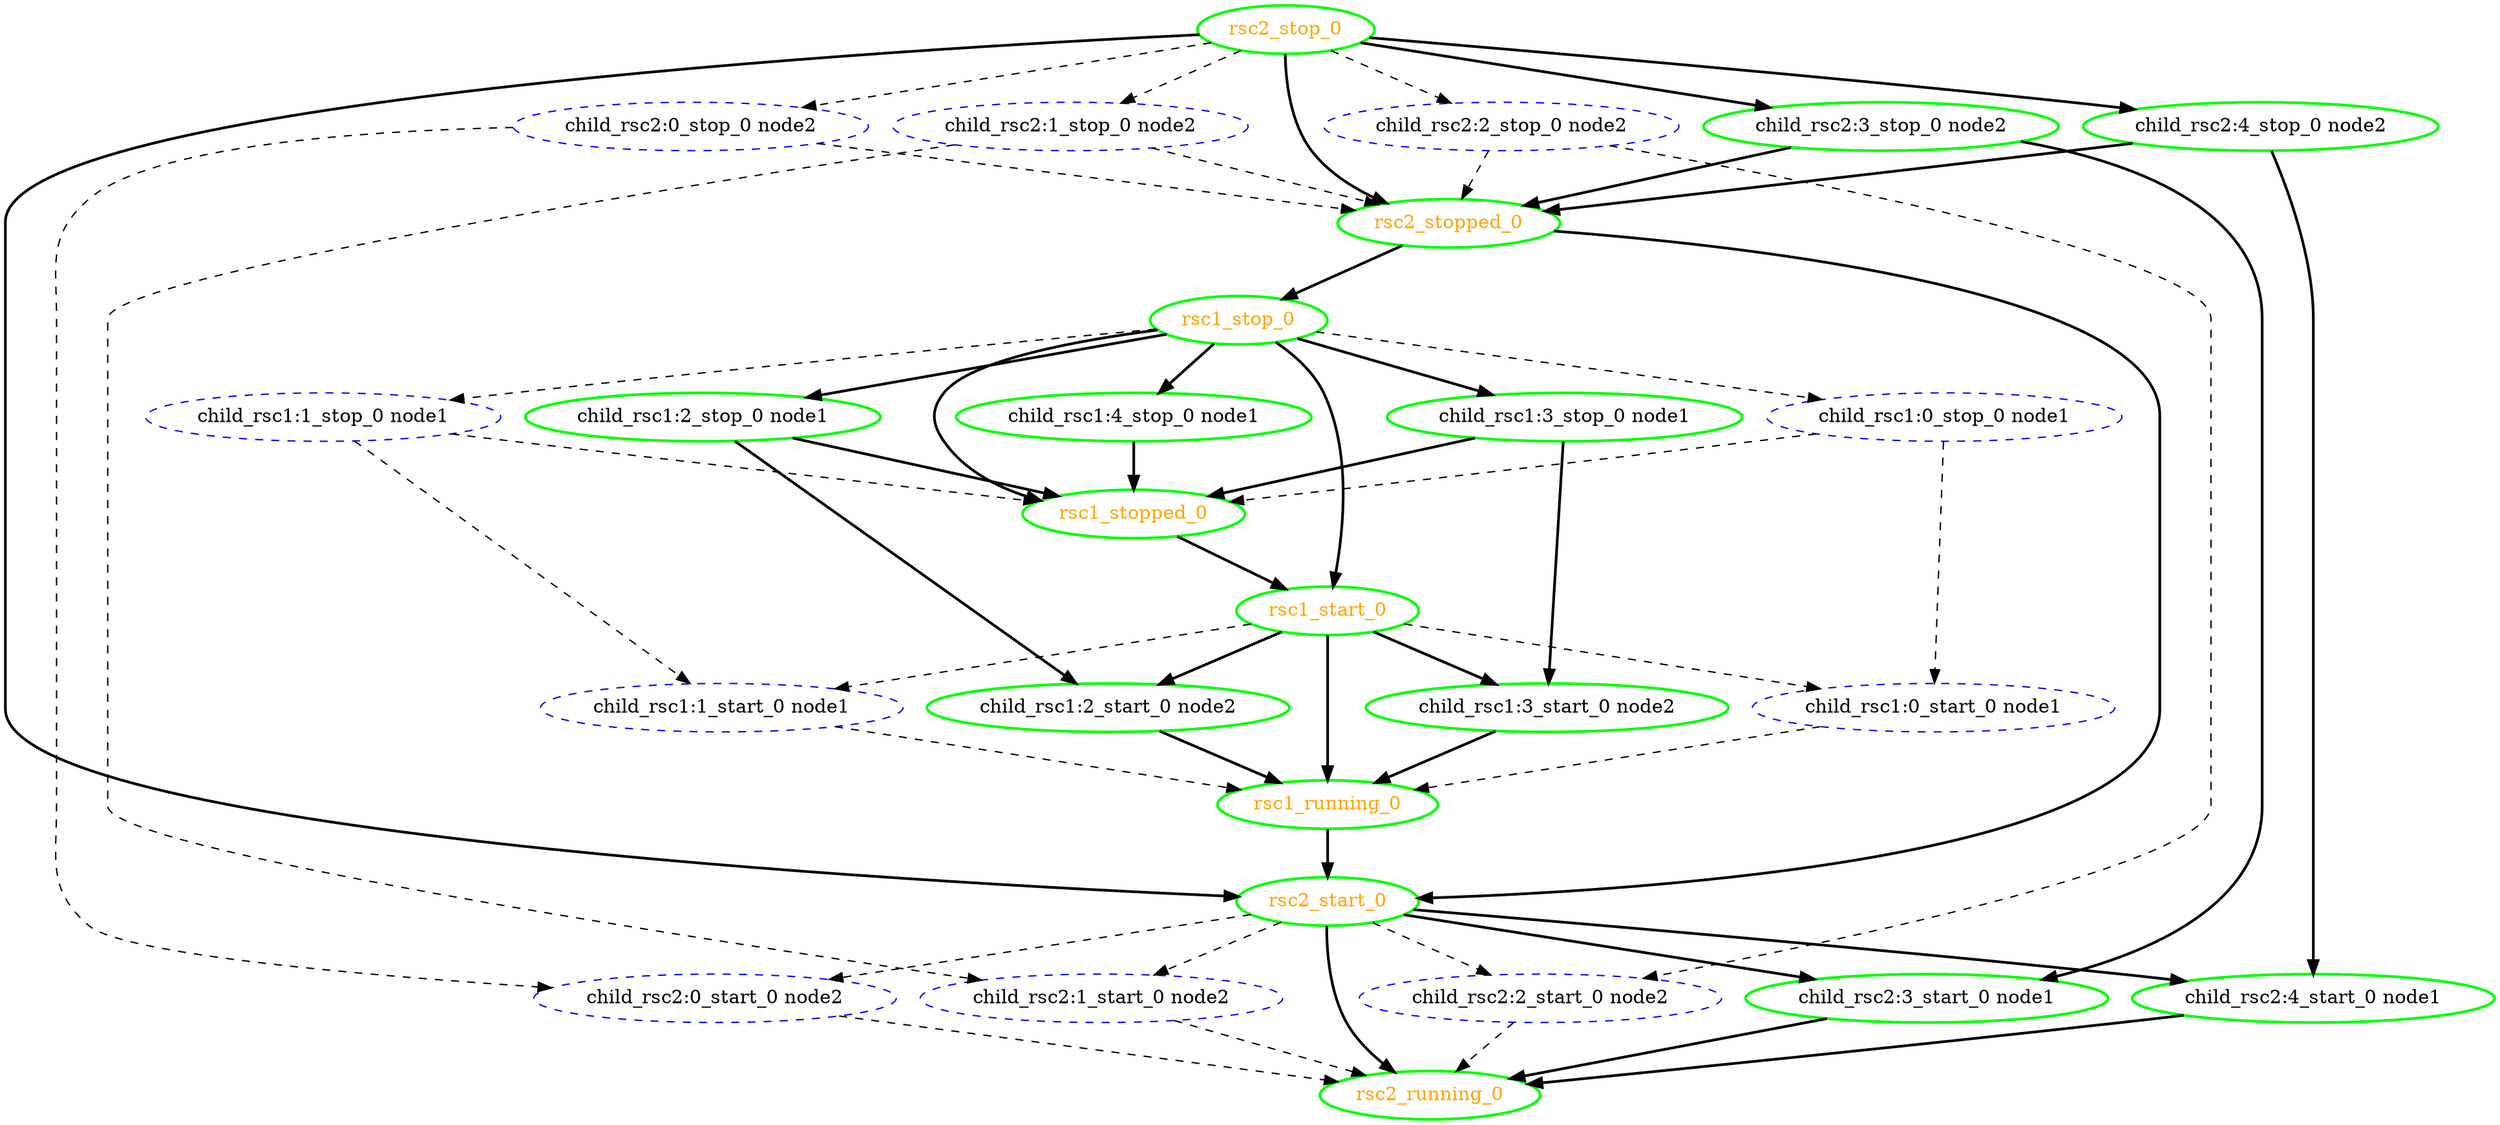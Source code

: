 digraph "g" {
	size = "30,30"
"child_rsc1:0_stop_0 node1" [ style="dashed" color="blue" fontcolor="black" ]
"child_rsc1:0_start_0 node1" [ style="dashed" color="blue" fontcolor="black" ]
"child_rsc1:1_stop_0 node1" [ style="dashed" color="blue" fontcolor="black" ]
"child_rsc1:1_start_0 node1" [ style="dashed" color="blue" fontcolor="black" ]
"child_rsc1:2_stop_0 node1" [ style=bold color="green" fontcolor="black" ]
"child_rsc1:2_start_0 node2" [ style=bold color="green" fontcolor="black" ]
"child_rsc1:3_stop_0 node1" [ style=bold color="green" fontcolor="black" ]
"child_rsc1:3_start_0 node2" [ style=bold color="green" fontcolor="black" ]
"child_rsc1:4_stop_0 node1" [ style=bold color="green" fontcolor="black" ]
"rsc1_start_0" [ style=bold color="green" fontcolor="orange" ]
"rsc1_running_0" [ style=bold color="green" fontcolor="orange" ]
"rsc1_stop_0" [ style=bold color="green" fontcolor="orange" ]
"rsc1_stopped_0" [ style=bold color="green" fontcolor="orange" ]
"child_rsc2:0_stop_0 node2" [ style="dashed" color="blue" fontcolor="black" ]
"child_rsc2:0_start_0 node2" [ style="dashed" color="blue" fontcolor="black" ]
"child_rsc2:1_stop_0 node2" [ style="dashed" color="blue" fontcolor="black" ]
"child_rsc2:1_start_0 node2" [ style="dashed" color="blue" fontcolor="black" ]
"child_rsc2:2_stop_0 node2" [ style="dashed" color="blue" fontcolor="black" ]
"child_rsc2:2_start_0 node2" [ style="dashed" color="blue" fontcolor="black" ]
"child_rsc2:3_stop_0 node2" [ style=bold color="green" fontcolor="black" ]
"child_rsc2:3_start_0 node1" [ style=bold color="green" fontcolor="black" ]
"child_rsc2:4_stop_0 node2" [ style=bold color="green" fontcolor="black" ]
"child_rsc2:4_start_0 node1" [ style=bold color="green" fontcolor="black" ]
"rsc2_start_0" [ style=bold color="green" fontcolor="orange" ]
"rsc2_running_0" [ style=bold color="green" fontcolor="orange" ]
"rsc2_stop_0" [ style=bold color="green" fontcolor="orange" ]
"rsc2_stopped_0" [ style=bold color="green" fontcolor="orange" ]
"rsc1_stop_0" -> "child_rsc1:0_stop_0 node1" [ style = dashed]
"child_rsc1:0_stop_0 node1" -> "child_rsc1:0_start_0 node1" [ style = dashed]
"rsc1_start_0" -> "child_rsc1:0_start_0 node1" [ style = dashed]
"rsc1_stop_0" -> "child_rsc1:1_stop_0 node1" [ style = dashed]
"child_rsc1:1_stop_0 node1" -> "child_rsc1:1_start_0 node1" [ style = dashed]
"rsc1_start_0" -> "child_rsc1:1_start_0 node1" [ style = dashed]
"rsc1_stop_0" -> "child_rsc1:2_stop_0 node1" [ style = bold]
"child_rsc1:2_stop_0 node1" -> "child_rsc1:2_start_0 node2" [ style = bold]
"rsc1_start_0" -> "child_rsc1:2_start_0 node2" [ style = bold]
"rsc1_stop_0" -> "child_rsc1:3_stop_0 node1" [ style = bold]
"child_rsc1:3_stop_0 node1" -> "child_rsc1:3_start_0 node2" [ style = bold]
"rsc1_start_0" -> "child_rsc1:3_start_0 node2" [ style = bold]
"rsc1_stop_0" -> "child_rsc1:4_stop_0 node1" [ style = bold]
"rsc1_stop_0" -> "rsc1_start_0" [ style = bold]
"rsc1_stopped_0" -> "rsc1_start_0" [ style = bold]
"child_rsc1:0_start_0 node1" -> "rsc1_running_0" [ style = dashed]
"child_rsc1:1_start_0 node1" -> "rsc1_running_0" [ style = dashed]
"child_rsc1:2_start_0 node2" -> "rsc1_running_0" [ style = bold]
"child_rsc1:3_start_0 node2" -> "rsc1_running_0" [ style = bold]
"rsc1_start_0" -> "rsc1_running_0" [ style = bold]
"rsc2_stopped_0" -> "rsc1_stop_0" [ style = bold]
"child_rsc1:0_stop_0 node1" -> "rsc1_stopped_0" [ style = dashed]
"child_rsc1:1_stop_0 node1" -> "rsc1_stopped_0" [ style = dashed]
"child_rsc1:2_stop_0 node1" -> "rsc1_stopped_0" [ style = bold]
"child_rsc1:3_stop_0 node1" -> "rsc1_stopped_0" [ style = bold]
"child_rsc1:4_stop_0 node1" -> "rsc1_stopped_0" [ style = bold]
"rsc1_stop_0" -> "rsc1_stopped_0" [ style = bold]
"rsc2_stop_0" -> "child_rsc2:0_stop_0 node2" [ style = dashed]
"child_rsc2:0_stop_0 node2" -> "child_rsc2:0_start_0 node2" [ style = dashed]
"rsc2_start_0" -> "child_rsc2:0_start_0 node2" [ style = dashed]
"rsc2_stop_0" -> "child_rsc2:1_stop_0 node2" [ style = dashed]
"child_rsc2:1_stop_0 node2" -> "child_rsc2:1_start_0 node2" [ style = dashed]
"rsc2_start_0" -> "child_rsc2:1_start_0 node2" [ style = dashed]
"rsc2_stop_0" -> "child_rsc2:2_stop_0 node2" [ style = dashed]
"child_rsc2:2_stop_0 node2" -> "child_rsc2:2_start_0 node2" [ style = dashed]
"rsc2_start_0" -> "child_rsc2:2_start_0 node2" [ style = dashed]
"rsc2_stop_0" -> "child_rsc2:3_stop_0 node2" [ style = bold]
"child_rsc2:3_stop_0 node2" -> "child_rsc2:3_start_0 node1" [ style = bold]
"rsc2_start_0" -> "child_rsc2:3_start_0 node1" [ style = bold]
"rsc2_stop_0" -> "child_rsc2:4_stop_0 node2" [ style = bold]
"child_rsc2:4_stop_0 node2" -> "child_rsc2:4_start_0 node1" [ style = bold]
"rsc2_start_0" -> "child_rsc2:4_start_0 node1" [ style = bold]
"rsc1_running_0" -> "rsc2_start_0" [ style = bold]
"rsc2_stop_0" -> "rsc2_start_0" [ style = bold]
"rsc2_stopped_0" -> "rsc2_start_0" [ style = bold]
"child_rsc2:0_start_0 node2" -> "rsc2_running_0" [ style = dashed]
"child_rsc2:1_start_0 node2" -> "rsc2_running_0" [ style = dashed]
"child_rsc2:2_start_0 node2" -> "rsc2_running_0" [ style = dashed]
"child_rsc2:3_start_0 node1" -> "rsc2_running_0" [ style = bold]
"child_rsc2:4_start_0 node1" -> "rsc2_running_0" [ style = bold]
"rsc2_start_0" -> "rsc2_running_0" [ style = bold]
"child_rsc2:0_stop_0 node2" -> "rsc2_stopped_0" [ style = dashed]
"child_rsc2:1_stop_0 node2" -> "rsc2_stopped_0" [ style = dashed]
"child_rsc2:2_stop_0 node2" -> "rsc2_stopped_0" [ style = dashed]
"child_rsc2:3_stop_0 node2" -> "rsc2_stopped_0" [ style = bold]
"child_rsc2:4_stop_0 node2" -> "rsc2_stopped_0" [ style = bold]
"rsc2_stop_0" -> "rsc2_stopped_0" [ style = bold]
}
